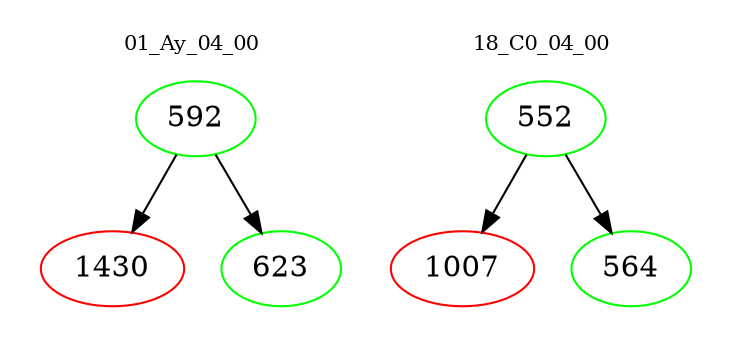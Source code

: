 digraph{
subgraph cluster_0 {
color = white
label = "01_Ay_04_00";
fontsize=10;
T0_592 [label="592", color="green"]
T0_592 -> T0_1430 [color="black"]
T0_1430 [label="1430", color="red"]
T0_592 -> T0_623 [color="black"]
T0_623 [label="623", color="green"]
}
subgraph cluster_1 {
color = white
label = "18_C0_04_00";
fontsize=10;
T1_552 [label="552", color="green"]
T1_552 -> T1_1007 [color="black"]
T1_1007 [label="1007", color="red"]
T1_552 -> T1_564 [color="black"]
T1_564 [label="564", color="green"]
}
}
